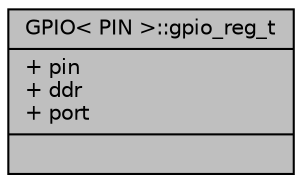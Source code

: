 digraph "GPIO&lt; PIN &gt;::gpio_reg_t"
{
  edge [fontname="Helvetica",fontsize="10",labelfontname="Helvetica",labelfontsize="10"];
  node [fontname="Helvetica",fontsize="10",shape=record];
  Node1 [label="{GPIO\< PIN \>::gpio_reg_t\n|+ pin\l+ ddr\l+ port\l|}",height=0.2,width=0.4,color="black", fillcolor="grey75", style="filled", fontcolor="black"];
}
